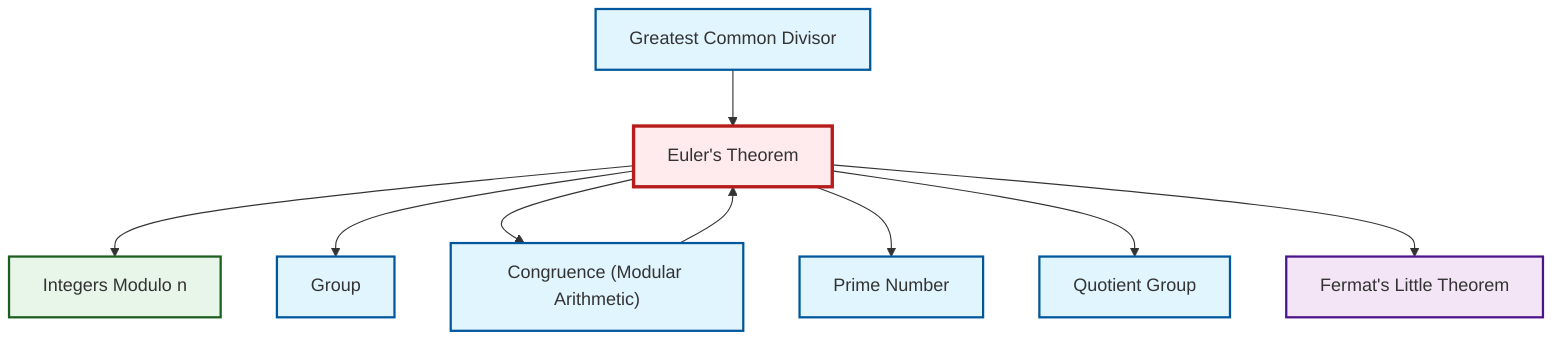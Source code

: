 graph TD
    classDef definition fill:#e1f5fe,stroke:#01579b,stroke-width:2px
    classDef theorem fill:#f3e5f5,stroke:#4a148c,stroke-width:2px
    classDef axiom fill:#fff3e0,stroke:#e65100,stroke-width:2px
    classDef example fill:#e8f5e9,stroke:#1b5e20,stroke-width:2px
    classDef current fill:#ffebee,stroke:#b71c1c,stroke-width:3px
    thm-euler["Euler's Theorem"]:::theorem
    def-group["Group"]:::definition
    def-prime["Prime Number"]:::definition
    def-congruence["Congruence (Modular Arithmetic)"]:::definition
    thm-fermat-little["Fermat's Little Theorem"]:::theorem
    def-gcd["Greatest Common Divisor"]:::definition
    def-quotient-group["Quotient Group"]:::definition
    ex-quotient-integers-mod-n["Integers Modulo n"]:::example
    thm-euler --> ex-quotient-integers-mod-n
    thm-euler --> def-group
    def-congruence --> thm-euler
    def-gcd --> thm-euler
    thm-euler --> def-congruence
    thm-euler --> def-prime
    thm-euler --> def-quotient-group
    thm-euler --> thm-fermat-little
    class thm-euler current